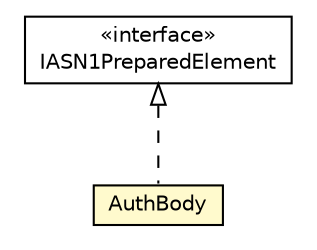 #!/usr/local/bin/dot
#
# Class diagram 
# Generated by UMLGraph version R5_6-24-gf6e263 (http://www.umlgraph.org/)
#

digraph G {
	edge [fontname="Helvetica",fontsize=10,labelfontname="Helvetica",labelfontsize=10];
	node [fontname="Helvetica",fontsize=10,shape=plaintext];
	nodesep=0.25;
	ranksep=0.5;
	// org.universAAL.lddi.lib.ieeex73std.org.bn.coders.IASN1PreparedElement
	c94794 [label=<<table title="org.universAAL.lddi.lib.ieeex73std.org.bn.coders.IASN1PreparedElement" border="0" cellborder="1" cellspacing="0" cellpadding="2" port="p" href="../../org/bn/coders/IASN1PreparedElement.html">
		<tr><td><table border="0" cellspacing="0" cellpadding="1">
<tr><td align="center" balign="center"> &#171;interface&#187; </td></tr>
<tr><td align="center" balign="center"> IASN1PreparedElement </td></tr>
		</table></td></tr>
		</table>>, URL="../../org/bn/coders/IASN1PreparedElement.html", fontname="Helvetica", fontcolor="black", fontsize=10.0];
	// org.universAAL.lddi.lib.ieeex73std.x73.p20601.AuthBody
	c94932 [label=<<table title="org.universAAL.lddi.lib.ieeex73std.x73.p20601.AuthBody" border="0" cellborder="1" cellspacing="0" cellpadding="2" port="p" bgcolor="lemonChiffon" href="./AuthBody.html">
		<tr><td><table border="0" cellspacing="0" cellpadding="1">
<tr><td align="center" balign="center"> AuthBody </td></tr>
		</table></td></tr>
		</table>>, URL="./AuthBody.html", fontname="Helvetica", fontcolor="black", fontsize=10.0];
	//org.universAAL.lddi.lib.ieeex73std.x73.p20601.AuthBody implements org.universAAL.lddi.lib.ieeex73std.org.bn.coders.IASN1PreparedElement
	c94794:p -> c94932:p [dir=back,arrowtail=empty,style=dashed];
}

